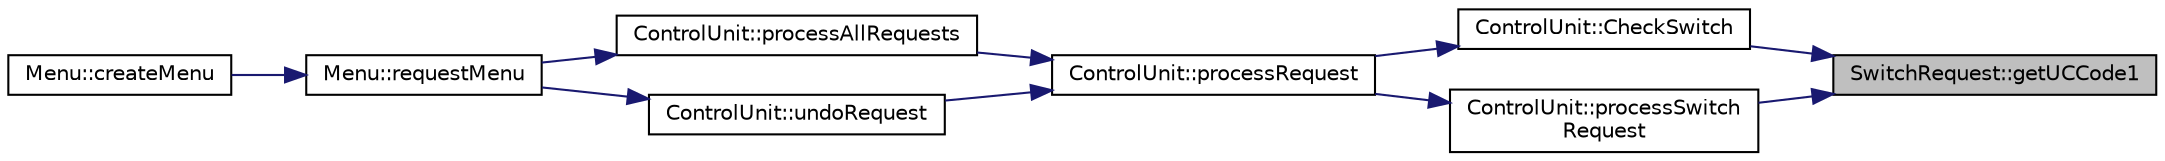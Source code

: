 digraph "SwitchRequest::getUCCode1"
{
 // LATEX_PDF_SIZE
  edge [fontname="Helvetica",fontsize="10",labelfontname="Helvetica",labelfontsize="10"];
  node [fontname="Helvetica",fontsize="10",shape=record];
  rankdir="RL";
  Node1 [label="SwitchRequest::getUCCode1",height=0.2,width=0.4,color="black", fillcolor="grey75", style="filled", fontcolor="black",tooltip="Gets the current course code."];
  Node1 -> Node2 [dir="back",color="midnightblue",fontsize="10",style="solid"];
  Node2 [label="ControlUnit::CheckSwitch",height=0.2,width=0.4,color="black", fillcolor="white", style="filled",URL="$class_control_unit.html#af5a3f6ddaf797f640f51a718d3d998bf",tooltip="Checks if the request is possible."];
  Node2 -> Node3 [dir="back",color="midnightblue",fontsize="10",style="solid"];
  Node3 [label="ControlUnit::processRequest",height=0.2,width=0.4,color="black", fillcolor="white", style="filled",URL="$class_control_unit.html#a2924882271e16a46a93b019ba709bf66",tooltip="Processes a request."];
  Node3 -> Node4 [dir="back",color="midnightblue",fontsize="10",style="solid"];
  Node4 [label="ControlUnit::processAllRequests",height=0.2,width=0.4,color="black", fillcolor="white", style="filled",URL="$class_control_unit.html#ab0d8364a1205dd97ce8e23246c92c79a",tooltip="Processes all the requests awaiting to be processed."];
  Node4 -> Node5 [dir="back",color="midnightblue",fontsize="10",style="solid"];
  Node5 [label="Menu::requestMenu",height=0.2,width=0.4,color="black", fillcolor="white", style="filled",URL="$class_menu.html#a487b6f5a08f24a82956d18e9206ce605",tooltip="Enters the request menu, which allows the user to create, delete and manage requests."];
  Node5 -> Node6 [dir="back",color="midnightblue",fontsize="10",style="solid"];
  Node6 [label="Menu::createMenu",height=0.2,width=0.4,color="black", fillcolor="white", style="filled",URL="$class_menu.html#a4cf70fb5ce8bc6bfcad587d74ff644d4",tooltip="Creates the menu."];
  Node3 -> Node7 [dir="back",color="midnightblue",fontsize="10",style="solid"];
  Node7 [label="ControlUnit::undoRequest",height=0.2,width=0.4,color="black", fillcolor="white", style="filled",URL="$class_control_unit.html#a516424b32fb1e9b17cdd12f797ee784d",tooltip="Undoes the N most recent applied request."];
  Node7 -> Node5 [dir="back",color="midnightblue",fontsize="10",style="solid"];
  Node1 -> Node8 [dir="back",color="midnightblue",fontsize="10",style="solid"];
  Node8 [label="ControlUnit::processSwitch\lRequest",height=0.2,width=0.4,color="black", fillcolor="white", style="filled",URL="$class_control_unit.html#a9cb160b5255192632fb43668fe8758e4",tooltip="Processes a request of type switch."];
  Node8 -> Node3 [dir="back",color="midnightblue",fontsize="10",style="solid"];
}
